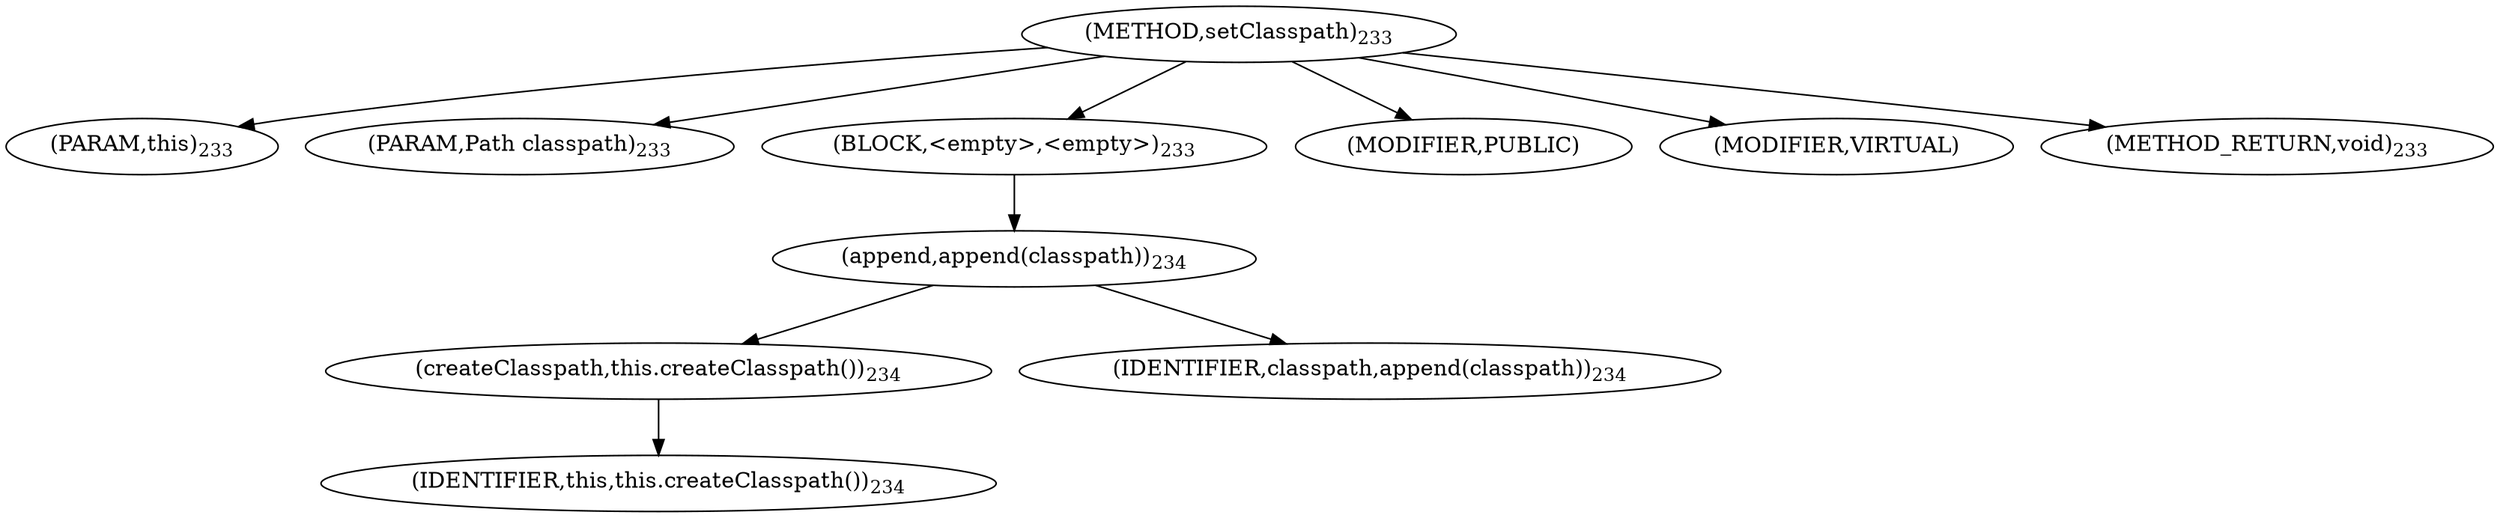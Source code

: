 digraph "setClasspath" {  
"485" [label = <(METHOD,setClasspath)<SUB>233</SUB>> ]
"18" [label = <(PARAM,this)<SUB>233</SUB>> ]
"486" [label = <(PARAM,Path classpath)<SUB>233</SUB>> ]
"487" [label = <(BLOCK,&lt;empty&gt;,&lt;empty&gt;)<SUB>233</SUB>> ]
"488" [label = <(append,append(classpath))<SUB>234</SUB>> ]
"489" [label = <(createClasspath,this.createClasspath())<SUB>234</SUB>> ]
"17" [label = <(IDENTIFIER,this,this.createClasspath())<SUB>234</SUB>> ]
"490" [label = <(IDENTIFIER,classpath,append(classpath))<SUB>234</SUB>> ]
"491" [label = <(MODIFIER,PUBLIC)> ]
"492" [label = <(MODIFIER,VIRTUAL)> ]
"493" [label = <(METHOD_RETURN,void)<SUB>233</SUB>> ]
  "485" -> "18" 
  "485" -> "486" 
  "485" -> "487" 
  "485" -> "491" 
  "485" -> "492" 
  "485" -> "493" 
  "487" -> "488" 
  "488" -> "489" 
  "488" -> "490" 
  "489" -> "17" 
}
